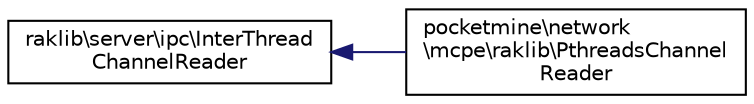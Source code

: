 digraph "Graphical Class Hierarchy"
{
 // INTERACTIVE_SVG=YES
 // LATEX_PDF_SIZE
  edge [fontname="Helvetica",fontsize="10",labelfontname="Helvetica",labelfontsize="10"];
  node [fontname="Helvetica",fontsize="10",shape=record];
  rankdir="LR";
  Node0 [label="raklib\\server\\ipc\\InterThread\lChannelReader",height=0.2,width=0.4,color="black", fillcolor="white", style="filled",URL="$d5/dea/interfaceraklib_1_1server_1_1ipc_1_1_inter_thread_channel_reader.html",tooltip=" "];
  Node0 -> Node1 [dir="back",color="midnightblue",fontsize="10",style="solid",fontname="Helvetica"];
  Node1 [label="pocketmine\\network\l\\mcpe\\raklib\\PthreadsChannel\lReader",height=0.2,width=0.4,color="black", fillcolor="white", style="filled",URL="$d9/d57/classpocketmine_1_1network_1_1mcpe_1_1raklib_1_1_pthreads_channel_reader.html",tooltip=" "];
}
